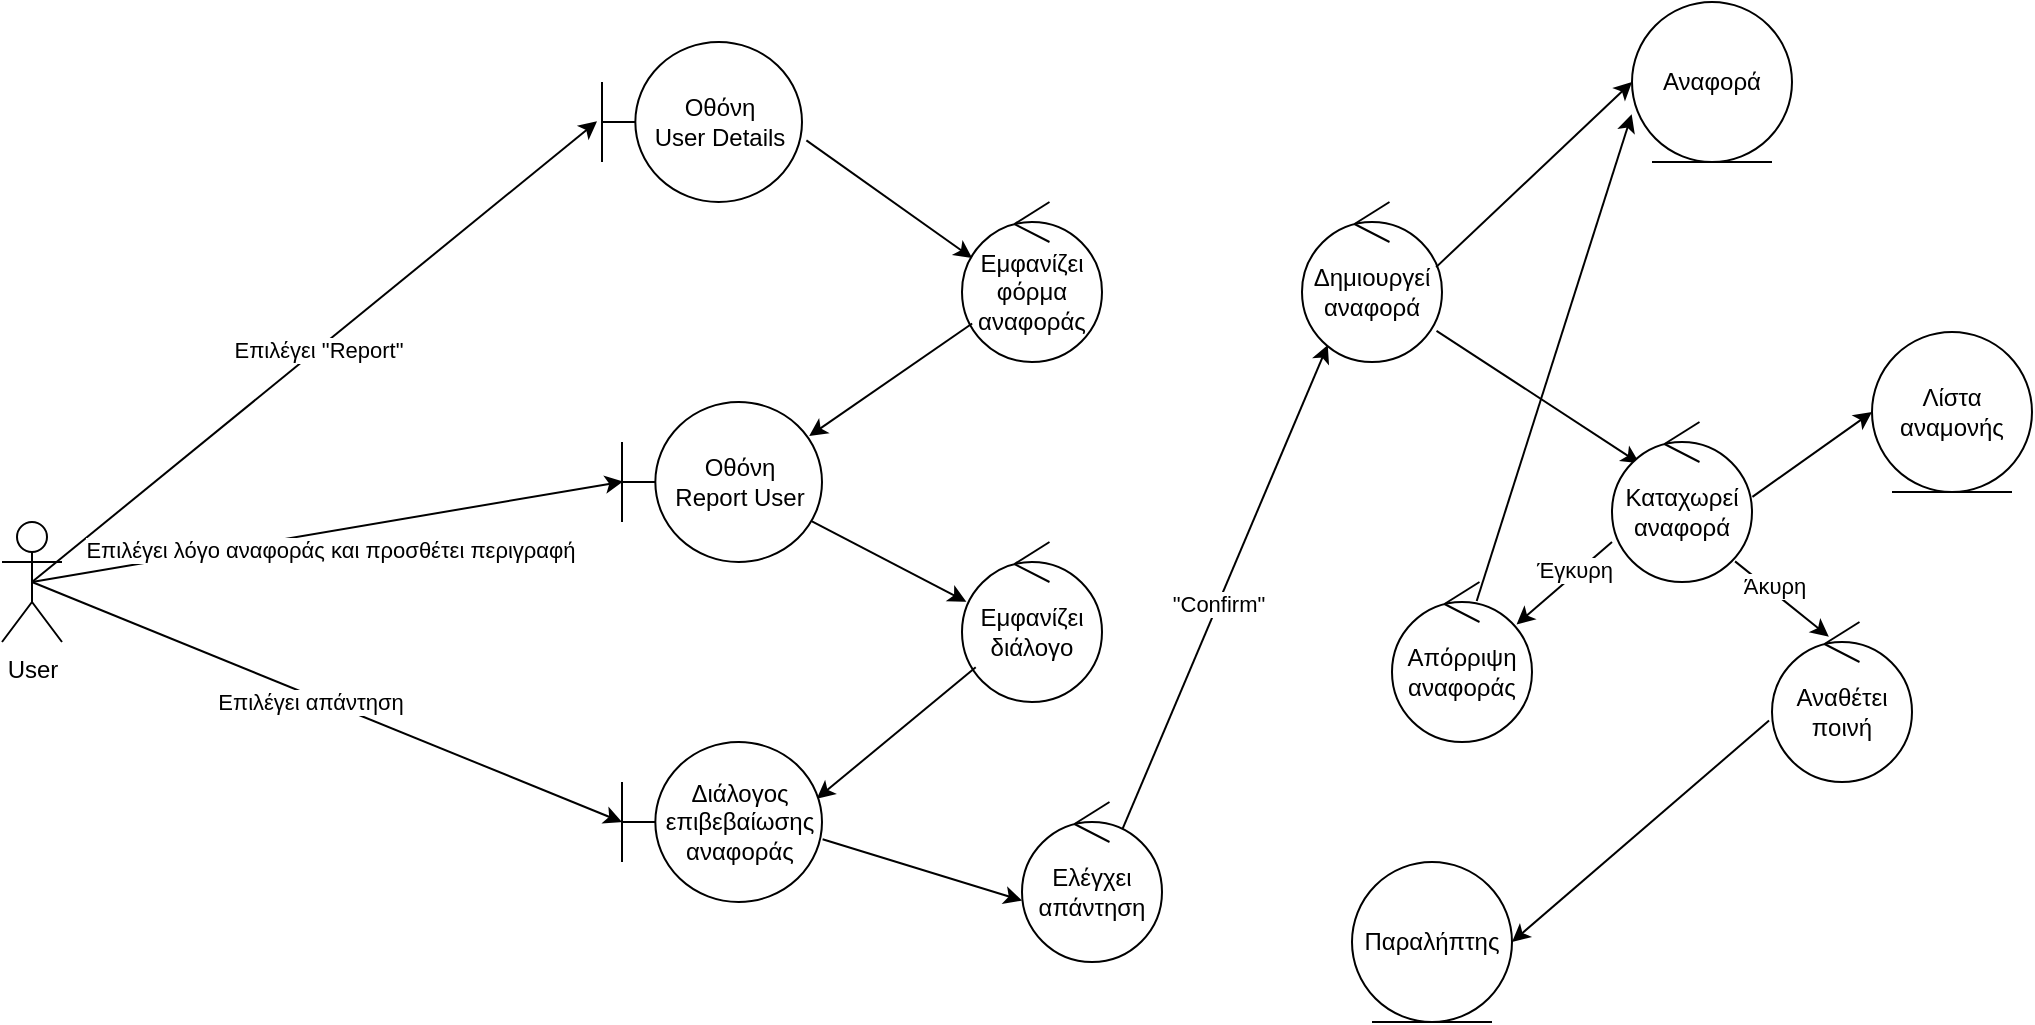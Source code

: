 <mxfile>
    <diagram name="Page-1" id="OkxXmH8ndBm1RO2pglTv">
        <mxGraphModel dx="-611" dy="379" grid="1" gridSize="10" guides="1" tooltips="1" connect="1" arrows="0" fold="1" page="1" pageScale="1" pageWidth="1100" pageHeight="850" math="0" shadow="0">
            <root>
                <mxCell id="0"/>
                <mxCell id="1" parent="0"/>
                <mxCell id="DqJ-K6Y3_9FV7fpz-t7j-108" value="User" style="shape=umlActor;verticalLabelPosition=bottom;verticalAlign=top;html=1;" parent="1" vertex="1">
                    <mxGeometry x="1120" y="300" width="30" height="60" as="geometry"/>
                </mxCell>
                <mxCell id="DqJ-K6Y3_9FV7fpz-t7j-109" value="Οθόνη&lt;br&gt;User Details" style="shape=umlBoundary;whiteSpace=wrap;html=1;" parent="1" vertex="1">
                    <mxGeometry x="1420" y="60" width="100" height="80" as="geometry"/>
                </mxCell>
                <mxCell id="DqJ-K6Y3_9FV7fpz-t7j-110" value="" style="endArrow=classic;html=1;rounded=0;exitX=0.5;exitY=0.5;exitDx=0;exitDy=0;exitPerimeter=0;entryX=-0.025;entryY=0.496;entryDx=0;entryDy=0;entryPerimeter=0;" parent="1" source="DqJ-K6Y3_9FV7fpz-t7j-108" target="DqJ-K6Y3_9FV7fpz-t7j-109" edge="1">
                    <mxGeometry width="50" height="50" relative="1" as="geometry">
                        <mxPoint x="1340" y="200" as="sourcePoint"/>
                        <mxPoint x="1390" y="150" as="targetPoint"/>
                    </mxGeometry>
                </mxCell>
                <mxCell id="DqJ-K6Y3_9FV7fpz-t7j-111" value="Επιλέγει &quot;Report&quot;" style="edgeLabel;html=1;align=center;verticalAlign=middle;resizable=0;points=[];" parent="DqJ-K6Y3_9FV7fpz-t7j-110" connectable="0" vertex="1">
                    <mxGeometry x="0.01" relative="1" as="geometry">
                        <mxPoint as="offset"/>
                    </mxGeometry>
                </mxCell>
                <mxCell id="DqJ-K6Y3_9FV7fpz-t7j-112" value="Εμφανίζει&lt;br&gt;φόρμα αναφοράς" style="ellipse;shape=umlControl;whiteSpace=wrap;html=1;" parent="1" vertex="1">
                    <mxGeometry x="1600" y="140" width="70" height="80" as="geometry"/>
                </mxCell>
                <mxCell id="DqJ-K6Y3_9FV7fpz-t7j-113" value="" style="endArrow=classic;html=1;rounded=0;exitX=1.022;exitY=0.615;exitDx=0;exitDy=0;exitPerimeter=0;entryX=0.073;entryY=0.351;entryDx=0;entryDy=0;entryPerimeter=0;" parent="1" source="DqJ-K6Y3_9FV7fpz-t7j-109" target="DqJ-K6Y3_9FV7fpz-t7j-112" edge="1">
                    <mxGeometry width="50" height="50" relative="1" as="geometry">
                        <mxPoint x="1530" y="190" as="sourcePoint"/>
                        <mxPoint x="1580" y="140" as="targetPoint"/>
                    </mxGeometry>
                </mxCell>
                <mxCell id="DqJ-K6Y3_9FV7fpz-t7j-114" value="" style="endArrow=classic;html=1;rounded=0;entryX=0.936;entryY=0.213;entryDx=0;entryDy=0;entryPerimeter=0;" parent="1" source="DqJ-K6Y3_9FV7fpz-t7j-112" target="DqJ-K6Y3_9FV7fpz-t7j-115" edge="1">
                    <mxGeometry width="50" height="50" relative="1" as="geometry">
                        <mxPoint x="1510" y="200" as="sourcePoint"/>
                        <mxPoint x="1530" y="260" as="targetPoint"/>
                    </mxGeometry>
                </mxCell>
                <mxCell id="DqJ-K6Y3_9FV7fpz-t7j-115" value="Οθόνη&lt;br&gt;Report User" style="shape=umlBoundary;whiteSpace=wrap;html=1;" parent="1" vertex="1">
                    <mxGeometry x="1430" y="240" width="100" height="80" as="geometry"/>
                </mxCell>
                <mxCell id="DqJ-K6Y3_9FV7fpz-t7j-116" value="" style="endArrow=classic;html=1;rounded=0;exitX=0.5;exitY=0.5;exitDx=0;exitDy=0;exitPerimeter=0;entryX=0.005;entryY=0.497;entryDx=0;entryDy=0;entryPerimeter=0;" parent="1" source="DqJ-K6Y3_9FV7fpz-t7j-108" target="DqJ-K6Y3_9FV7fpz-t7j-115" edge="1">
                    <mxGeometry width="50" height="50" relative="1" as="geometry">
                        <mxPoint x="1450" y="250" as="sourcePoint"/>
                        <mxPoint x="1500" y="200" as="targetPoint"/>
                    </mxGeometry>
                </mxCell>
                <mxCell id="DqJ-K6Y3_9FV7fpz-t7j-117" value="Επιλέγει λόγο αναφοράς και προσθέτει περιγραφή" style="edgeLabel;html=1;align=center;verticalAlign=middle;resizable=0;points=[];" parent="DqJ-K6Y3_9FV7fpz-t7j-116" connectable="0" vertex="1">
                    <mxGeometry x="-0.092" relative="1" as="geometry">
                        <mxPoint x="15" y="7" as="offset"/>
                    </mxGeometry>
                </mxCell>
                <mxCell id="DqJ-K6Y3_9FV7fpz-t7j-118" value="" style="endArrow=classic;html=1;rounded=0;exitX=0.95;exitY=0.746;exitDx=0;exitDy=0;exitPerimeter=0;entryX=0.031;entryY=0.373;entryDx=0;entryDy=0;entryPerimeter=0;" parent="1" source="DqJ-K6Y3_9FV7fpz-t7j-115" target="DqJ-K6Y3_9FV7fpz-t7j-119" edge="1">
                    <mxGeometry width="50" height="50" relative="1" as="geometry">
                        <mxPoint x="1520" y="380" as="sourcePoint"/>
                        <mxPoint x="1540" y="337" as="targetPoint"/>
                    </mxGeometry>
                </mxCell>
                <mxCell id="DqJ-K6Y3_9FV7fpz-t7j-119" value="Εμφανίζει&lt;br&gt;διάλογο" style="ellipse;shape=umlControl;whiteSpace=wrap;html=1;" parent="1" vertex="1">
                    <mxGeometry x="1600" y="310" width="70" height="80" as="geometry"/>
                </mxCell>
                <mxCell id="DqJ-K6Y3_9FV7fpz-t7j-120" value="" style="endArrow=classic;html=1;rounded=0;exitX=0.098;exitY=0.783;exitDx=0;exitDy=0;exitPerimeter=0;entryX=0.974;entryY=0.354;entryDx=0;entryDy=0;entryPerimeter=0;" parent="1" source="DqJ-K6Y3_9FV7fpz-t7j-119" target="DqJ-K6Y3_9FV7fpz-t7j-122" edge="1">
                    <mxGeometry width="50" height="50" relative="1" as="geometry">
                        <mxPoint x="1510" y="380" as="sourcePoint"/>
                        <mxPoint x="1550" y="420" as="targetPoint"/>
                    </mxGeometry>
                </mxCell>
                <mxCell id="DqJ-K6Y3_9FV7fpz-t7j-122" value="Διάλογος&lt;br&gt;επιβεβαίωσης&lt;br&gt;αναφοράς" style="shape=umlBoundary;whiteSpace=wrap;html=1;" parent="1" vertex="1">
                    <mxGeometry x="1430" y="410" width="100" height="80" as="geometry"/>
                </mxCell>
                <mxCell id="DqJ-K6Y3_9FV7fpz-t7j-123" value="" style="endArrow=classic;html=1;rounded=0;exitX=1.003;exitY=0.608;exitDx=0;exitDy=0;exitPerimeter=0;entryX=0;entryY=0.616;entryDx=0;entryDy=0;entryPerimeter=0;" parent="1" source="DqJ-K6Y3_9FV7fpz-t7j-122" target="DqJ-K6Y3_9FV7fpz-t7j-124" edge="1">
                    <mxGeometry width="50" height="50" relative="1" as="geometry">
                        <mxPoint x="1430" y="400" as="sourcePoint"/>
                        <mxPoint x="1640" y="470" as="targetPoint"/>
                    </mxGeometry>
                </mxCell>
                <mxCell id="DqJ-K6Y3_9FV7fpz-t7j-124" value="Ελέγχει&lt;br&gt;απάντηση" style="ellipse;shape=umlControl;whiteSpace=wrap;html=1;" parent="1" vertex="1">
                    <mxGeometry x="1630" y="440" width="70" height="80" as="geometry"/>
                </mxCell>
                <mxCell id="DqJ-K6Y3_9FV7fpz-t7j-125" value="" style="endArrow=classic;html=1;rounded=0;exitX=0.719;exitY=0.167;exitDx=0;exitDy=0;exitPerimeter=0;entryX=0.184;entryY=0.893;entryDx=0;entryDy=0;entryPerimeter=0;" parent="1" source="DqJ-K6Y3_9FV7fpz-t7j-124" target="DqJ-K6Y3_9FV7fpz-t7j-129" edge="1">
                    <mxGeometry width="50" height="50" relative="1" as="geometry">
                        <mxPoint x="1540" y="590" as="sourcePoint"/>
                        <mxPoint x="1770" y="189" as="targetPoint"/>
                    </mxGeometry>
                </mxCell>
                <mxCell id="DqJ-K6Y3_9FV7fpz-t7j-127" value="&quot;Confirm&quot;" style="edgeLabel;html=1;align=center;verticalAlign=middle;resizable=0;points=[];" parent="DqJ-K6Y3_9FV7fpz-t7j-125" connectable="0" vertex="1">
                    <mxGeometry x="-0.071" relative="1" as="geometry">
                        <mxPoint as="offset"/>
                    </mxGeometry>
                </mxCell>
                <mxCell id="DqJ-K6Y3_9FV7fpz-t7j-129" value="Δημιουργεί&lt;br&gt;αναφορά" style="ellipse;shape=umlControl;whiteSpace=wrap;html=1;" parent="1" vertex="1">
                    <mxGeometry x="1770" y="140" width="70" height="80" as="geometry"/>
                </mxCell>
                <mxCell id="DqJ-K6Y3_9FV7fpz-t7j-131" value="Αναφορά" style="ellipse;shape=umlEntity;whiteSpace=wrap;html=1;" parent="1" vertex="1">
                    <mxGeometry x="1935" y="40" width="80" height="80" as="geometry"/>
                </mxCell>
                <mxCell id="DqJ-K6Y3_9FV7fpz-t7j-132" value="" style="endArrow=classic;html=1;rounded=0;exitX=0.958;exitY=0.407;exitDx=0;exitDy=0;exitPerimeter=0;entryX=0;entryY=0.5;entryDx=0;entryDy=0;" parent="1" source="DqJ-K6Y3_9FV7fpz-t7j-129" target="DqJ-K6Y3_9FV7fpz-t7j-131" edge="1">
                    <mxGeometry width="50" height="50" relative="1" as="geometry">
                        <mxPoint x="1615" y="400" as="sourcePoint"/>
                        <mxPoint x="1665" y="350" as="targetPoint"/>
                    </mxGeometry>
                </mxCell>
                <mxCell id="DqJ-K6Y3_9FV7fpz-t7j-133" value="" style="endArrow=classic;html=1;rounded=0;exitX=0.961;exitY=0.805;exitDx=0;exitDy=0;exitPerimeter=0;entryX=0.196;entryY=0.258;entryDx=0;entryDy=0;entryPerimeter=0;" parent="1" source="DqJ-K6Y3_9FV7fpz-t7j-129" target="DqJ-K6Y3_9FV7fpz-t7j-134" edge="1">
                    <mxGeometry width="50" height="50" relative="1" as="geometry">
                        <mxPoint x="1575" y="510" as="sourcePoint"/>
                        <mxPoint x="1695" y="490" as="targetPoint"/>
                    </mxGeometry>
                </mxCell>
                <mxCell id="DqJ-K6Y3_9FV7fpz-t7j-134" value="Καταχωρεί&lt;br&gt;αναφορά" style="ellipse;shape=umlControl;whiteSpace=wrap;html=1;" parent="1" vertex="1">
                    <mxGeometry x="1925" y="250" width="70" height="80" as="geometry"/>
                </mxCell>
                <mxCell id="DqJ-K6Y3_9FV7fpz-t7j-135" value="Λίστα αναμονής" style="ellipse;shape=umlEntity;whiteSpace=wrap;html=1;" parent="1" vertex="1">
                    <mxGeometry x="2055" y="205" width="80" height="80" as="geometry"/>
                </mxCell>
                <mxCell id="DqJ-K6Y3_9FV7fpz-t7j-136" value="" style="endArrow=classic;html=1;rounded=0;exitX=1.003;exitY=0.468;exitDx=0;exitDy=0;exitPerimeter=0;entryX=0;entryY=0.5;entryDx=0;entryDy=0;" parent="1" source="DqJ-K6Y3_9FV7fpz-t7j-134" target="DqJ-K6Y3_9FV7fpz-t7j-135" edge="1">
                    <mxGeometry width="50" height="50" relative="1" as="geometry">
                        <mxPoint x="1725" y="590" as="sourcePoint"/>
                        <mxPoint x="1815" y="600" as="targetPoint"/>
                    </mxGeometry>
                </mxCell>
                <mxCell id="DqJ-K6Y3_9FV7fpz-t7j-137" value="Αναθέτει&lt;br&gt;ποινή" style="ellipse;shape=umlControl;whiteSpace=wrap;html=1;" parent="1" vertex="1">
                    <mxGeometry x="2005" y="350" width="70" height="80" as="geometry"/>
                </mxCell>
                <mxCell id="DqJ-K6Y3_9FV7fpz-t7j-138" value="" style="endArrow=classic;html=1;rounded=0;exitX=0.879;exitY=0.871;exitDx=0;exitDy=0;exitPerimeter=0;entryX=0.406;entryY=0.092;entryDx=0;entryDy=0;entryPerimeter=0;" parent="1" source="DqJ-K6Y3_9FV7fpz-t7j-134" target="DqJ-K6Y3_9FV7fpz-t7j-137" edge="1">
                    <mxGeometry width="50" height="50" relative="1" as="geometry">
                        <mxPoint x="1655" y="630" as="sourcePoint"/>
                        <mxPoint x="1705" y="580" as="targetPoint"/>
                    </mxGeometry>
                </mxCell>
                <mxCell id="9" value="Άκυρη" style="edgeLabel;html=1;align=center;verticalAlign=middle;resizable=0;points=[];" vertex="1" connectable="0" parent="DqJ-K6Y3_9FV7fpz-t7j-138">
                    <mxGeometry x="-0.442" y="-2" relative="1" as="geometry">
                        <mxPoint x="7" as="offset"/>
                    </mxGeometry>
                </mxCell>
                <mxCell id="DqJ-K6Y3_9FV7fpz-t7j-139" value="Παραλήπτης" style="ellipse;shape=umlEntity;whiteSpace=wrap;html=1;" parent="1" vertex="1">
                    <mxGeometry x="1795" y="470" width="80" height="80" as="geometry"/>
                </mxCell>
                <mxCell id="DqJ-K6Y3_9FV7fpz-t7j-140" value="" style="endArrow=classic;html=1;rounded=0;exitX=-0.021;exitY=0.616;exitDx=0;exitDy=0;exitPerimeter=0;entryX=1;entryY=0.5;entryDx=0;entryDy=0;" parent="1" source="DqJ-K6Y3_9FV7fpz-t7j-137" target="DqJ-K6Y3_9FV7fpz-t7j-139" edge="1">
                    <mxGeometry width="50" height="50" relative="1" as="geometry">
                        <mxPoint x="1635" y="580" as="sourcePoint"/>
                        <mxPoint x="1685" y="530" as="targetPoint"/>
                    </mxGeometry>
                </mxCell>
                <mxCell id="2" value="" style="endArrow=classic;html=1;exitX=0.5;exitY=0.5;exitDx=0;exitDy=0;exitPerimeter=0;entryX=0;entryY=0.5;entryDx=0;entryDy=0;entryPerimeter=0;" edge="1" parent="1" source="DqJ-K6Y3_9FV7fpz-t7j-108" target="DqJ-K6Y3_9FV7fpz-t7j-122">
                    <mxGeometry width="50" height="50" relative="1" as="geometry">
                        <mxPoint x="1370" y="290" as="sourcePoint"/>
                        <mxPoint x="1420" y="240" as="targetPoint"/>
                    </mxGeometry>
                </mxCell>
                <mxCell id="3" value="&lt;span style=&quot;color: rgb(0, 0, 0);&quot;&gt;Επιλέγει απάντηση&lt;/span&gt;" style="edgeLabel;html=1;align=center;verticalAlign=middle;resizable=0;points=[];" vertex="1" connectable="0" parent="2">
                    <mxGeometry x="-0.048" y="-3" relative="1" as="geometry">
                        <mxPoint as="offset"/>
                    </mxGeometry>
                </mxCell>
                <mxCell id="5" value="Απόρριψη&lt;br&gt;αναφοράς" style="ellipse;shape=umlControl;whiteSpace=wrap;html=1;" vertex="1" parent="1">
                    <mxGeometry x="1815" y="330" width="70" height="80" as="geometry"/>
                </mxCell>
                <mxCell id="6" value="" style="endArrow=classic;html=1;entryX=0.89;entryY=0.265;entryDx=0;entryDy=0;entryPerimeter=0;exitX=0;exitY=0.75;exitDx=0;exitDy=0;exitPerimeter=0;" edge="1" parent="1" source="DqJ-K6Y3_9FV7fpz-t7j-134" target="5">
                    <mxGeometry width="50" height="50" relative="1" as="geometry">
                        <mxPoint x="1875" y="360" as="sourcePoint"/>
                        <mxPoint x="1925" y="310" as="targetPoint"/>
                    </mxGeometry>
                </mxCell>
                <mxCell id="8" value="Έγκυρη" style="edgeLabel;html=1;align=center;verticalAlign=middle;resizable=0;points=[];" vertex="1" connectable="0" parent="6">
                    <mxGeometry x="-0.252" y="-2" relative="1" as="geometry">
                        <mxPoint as="offset"/>
                    </mxGeometry>
                </mxCell>
                <mxCell id="7" value="" style="endArrow=classic;html=1;entryX=-0.002;entryY=0.702;entryDx=0;entryDy=0;entryPerimeter=0;exitX=0.605;exitY=0.119;exitDx=0;exitDy=0;exitPerimeter=0;" edge="1" parent="1" source="5" target="DqJ-K6Y3_9FV7fpz-t7j-131">
                    <mxGeometry width="50" height="50" relative="1" as="geometry">
                        <mxPoint x="1875" y="360" as="sourcePoint"/>
                        <mxPoint x="1925" y="310" as="targetPoint"/>
                    </mxGeometry>
                </mxCell>
            </root>
        </mxGraphModel>
    </diagram>
</mxfile>

